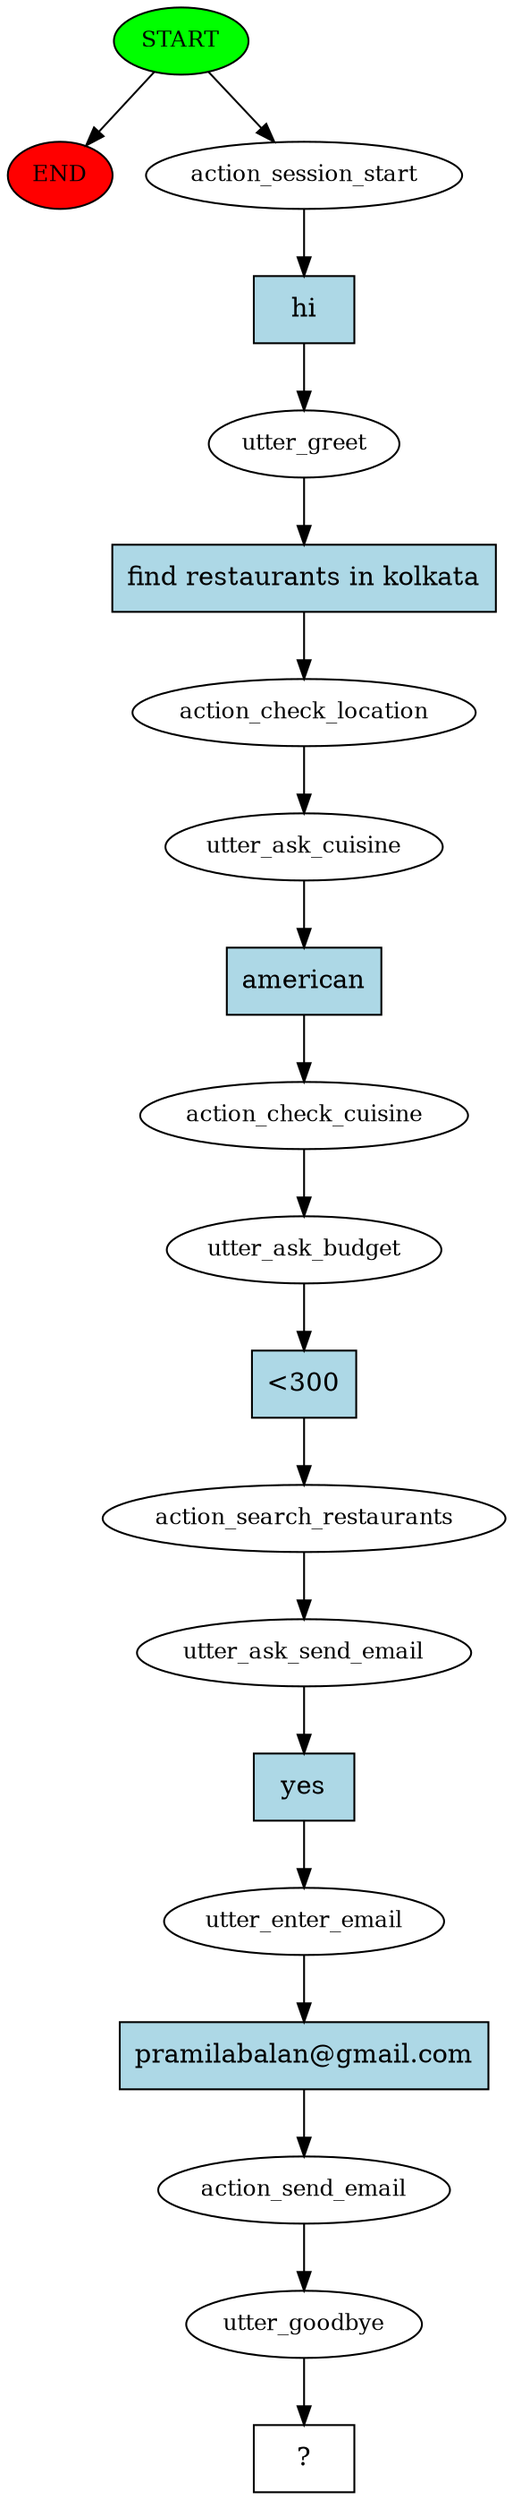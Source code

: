 digraph  {
0 [class="start active", fillcolor=green, fontsize=12, label=START, style=filled];
"-1" [class=end, fillcolor=red, fontsize=12, label=END, style=filled];
1 [class=active, fontsize=12, label=action_session_start];
2 [class=active, fontsize=12, label=utter_greet];
3 [class=active, fontsize=12, label=action_check_location];
4 [class=active, fontsize=12, label=utter_ask_cuisine];
5 [class=active, fontsize=12, label=action_check_cuisine];
6 [class=active, fontsize=12, label=utter_ask_budget];
7 [class=active, fontsize=12, label=action_search_restaurants];
8 [class=active, fontsize=12, label=utter_ask_send_email];
9 [class=active, fontsize=12, label=utter_enter_email];
10 [class=active, fontsize=12, label=action_send_email];
11 [class=active, fontsize=12, label=utter_goodbye];
12 [class="intent dashed active", label="  ?  ", shape=rect];
13 [class="intent active", fillcolor=lightblue, label=hi, shape=rect, style=filled];
14 [class="intent active", fillcolor=lightblue, label="find restaurants in kolkata", shape=rect, style=filled];
15 [class="intent active", fillcolor=lightblue, label=american, shape=rect, style=filled];
16 [class="intent active", fillcolor=lightblue, label="<300", shape=rect, style=filled];
17 [class="intent active", fillcolor=lightblue, label=yes, shape=rect, style=filled];
18 [class="intent active", fillcolor=lightblue, label="pramilabalan@gmail.com", shape=rect, style=filled];
0 -> "-1"  [class="", key=NONE, label=""];
0 -> 1  [class=active, key=NONE, label=""];
1 -> 13  [class=active, key=0];
2 -> 14  [class=active, key=0];
3 -> 4  [class=active, key=NONE, label=""];
4 -> 15  [class=active, key=0];
5 -> 6  [class=active, key=NONE, label=""];
6 -> 16  [class=active, key=0];
7 -> 8  [class=active, key=NONE, label=""];
8 -> 17  [class=active, key=0];
9 -> 18  [class=active, key=0];
10 -> 11  [class=active, key=NONE, label=""];
11 -> 12  [class=active, key=NONE, label=""];
13 -> 2  [class=active, key=0];
14 -> 3  [class=active, key=0];
15 -> 5  [class=active, key=0];
16 -> 7  [class=active, key=0];
17 -> 9  [class=active, key=0];
18 -> 10  [class=active, key=0];
}
